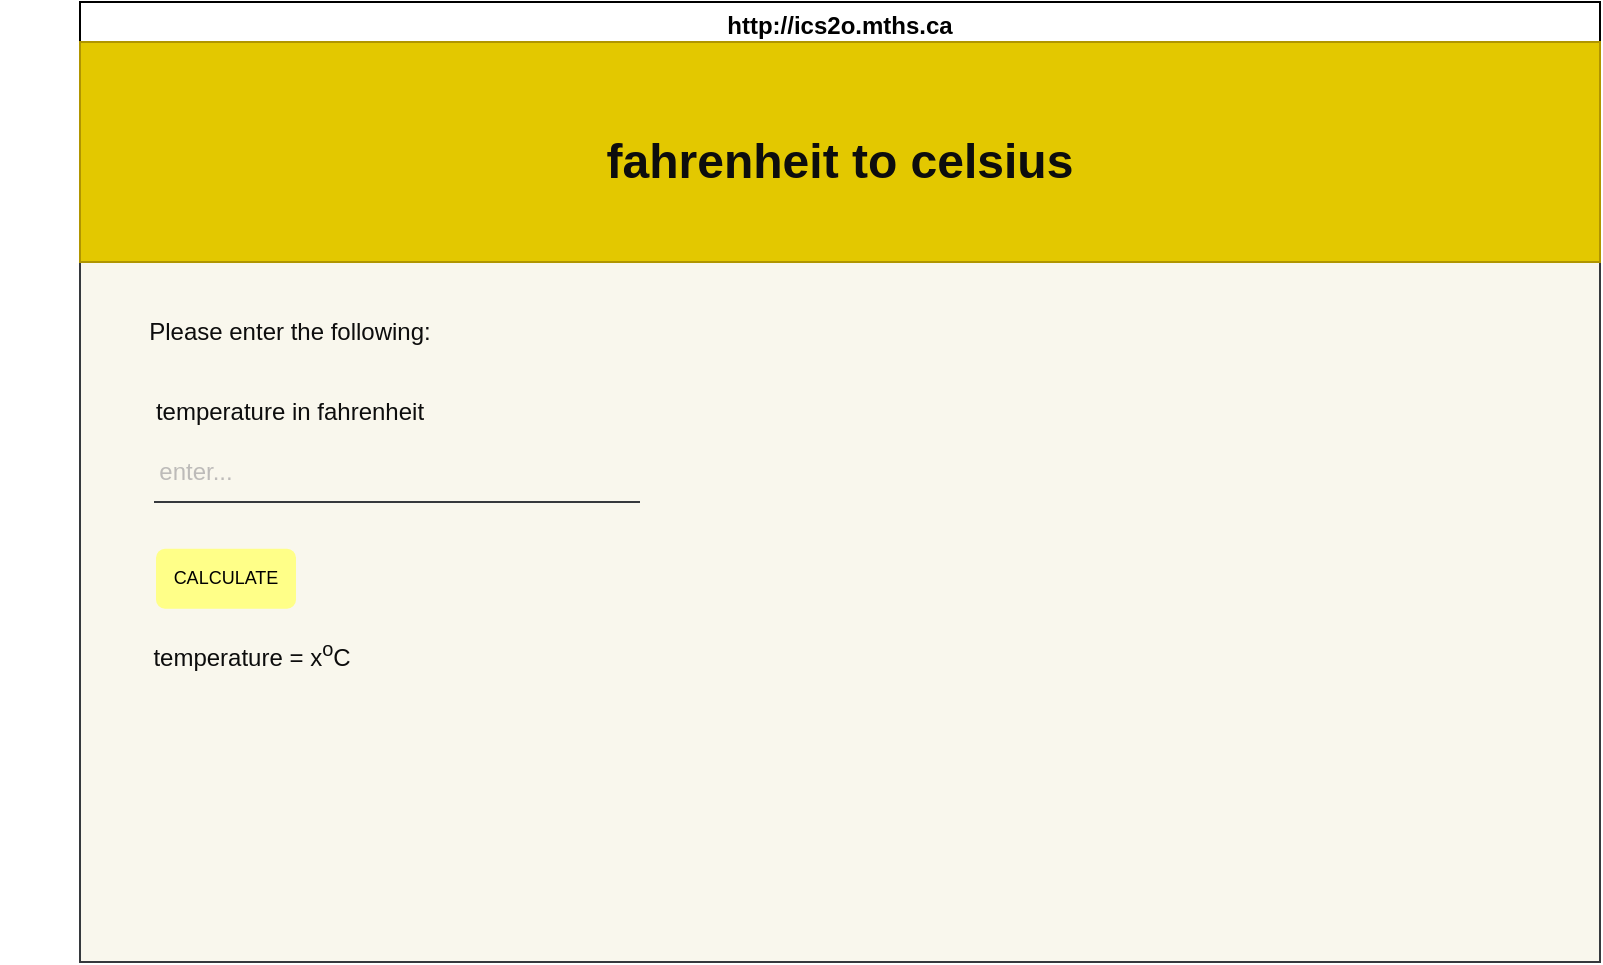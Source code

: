 <mxfile>
    <diagram id="HIP3nbAZw_EuaXWnEj3U" name="Page-1">
        <mxGraphModel dx="767" dy="258" grid="1" gridSize="10" guides="1" tooltips="1" connect="1" arrows="1" fold="1" page="1" pageScale="1" pageWidth="850" pageHeight="1100" math="0" shadow="0">
            <root>
                <mxCell id="0"/>
                <mxCell id="1" parent="0"/>
                <mxCell id="42" value="http://ics2o.mths.ca" style="swimlane;whiteSpace=wrap;html=1;" vertex="1" parent="1">
                    <mxGeometry x="50" y="50" width="760" height="480" as="geometry"/>
                </mxCell>
                <mxCell id="43" value="" style="rounded=0;whiteSpace=wrap;html=1;fillColor=#f9f7ed;strokeColor=#36393d;fontSize=9;" vertex="1" parent="42">
                    <mxGeometry y="130" width="760" height="350" as="geometry"/>
                </mxCell>
                <mxCell id="44" value="Please enter the following:" style="text;html=1;strokeColor=none;fillColor=none;align=center;verticalAlign=middle;whiteSpace=wrap;rounded=0;fontColor=#0D0D0D;" vertex="1" parent="42">
                    <mxGeometry x="30" y="150" width="150" height="30" as="geometry"/>
                </mxCell>
                <mxCell id="45" value="temperature in fahrenheit" style="text;html=1;strokeColor=none;fillColor=none;align=center;verticalAlign=middle;whiteSpace=wrap;rounded=0;fontColor=#0D0D0D;" vertex="1" parent="42">
                    <mxGeometry x="19" y="190" width="172" height="30" as="geometry"/>
                </mxCell>
                <mxCell id="46" value="" style="endArrow=none;html=1;fontColor=#0D0D0D;jumpSize=5;fillColor=#eeeeee;strokeColor=#36393d;" edge="1" parent="42">
                    <mxGeometry width="50" height="50" relative="1" as="geometry">
                        <mxPoint x="37" y="250" as="sourcePoint"/>
                        <mxPoint x="280" y="250" as="targetPoint"/>
                    </mxGeometry>
                </mxCell>
                <mxCell id="47" value="enter..." style="text;html=1;strokeColor=none;fillColor=none;align=center;verticalAlign=middle;whiteSpace=wrap;rounded=0;fontColor=#BDBBB9;" vertex="1" parent="42">
                    <mxGeometry x="28" y="220" width="60" height="30" as="geometry"/>
                </mxCell>
                <mxCell id="48" value="" style="whiteSpace=wrap;html=1;fillColor=#e3c800;fontColor=#000000;strokeColor=#B09500;" vertex="1" parent="42">
                    <mxGeometry y="20" width="760" height="110" as="geometry"/>
                </mxCell>
                <mxCell id="49" value="&lt;font color=&quot;#000000&quot; style=&quot;font-size: 9px;&quot;&gt;CALCULATE&lt;/font&gt;" style="rounded=1;whiteSpace=wrap;html=1;fillColor=#ffff88;strokeColor=none;fontSize=9;" vertex="1" parent="42">
                    <mxGeometry x="38" y="273.38" width="70" height="30" as="geometry"/>
                </mxCell>
                <mxCell id="50" value="temperature = x&lt;sup&gt;o&lt;/sup&gt;C&lt;sup&gt;&lt;br&gt;&amp;nbsp;&amp;nbsp;&lt;/sup&gt;" style="text;html=1;strokeColor=none;fillColor=none;align=center;verticalAlign=middle;whiteSpace=wrap;rounded=0;fontColor=#0D0D0D;" vertex="1" parent="42">
                    <mxGeometry x="-40" y="320" width="252" height="30" as="geometry"/>
                </mxCell>
                <mxCell id="51" value="&lt;h1&gt;&lt;font color=&quot;#0d0d0d&quot;&gt;fahrenheit to celsius&lt;/font&gt;&lt;br&gt;&lt;/h1&gt;" style="text;html=1;strokeColor=none;fillColor=none;align=center;verticalAlign=middle;whiteSpace=wrap;rounded=0;" vertex="1" parent="1">
                    <mxGeometry x="210" y="70" width="440" height="120" as="geometry"/>
                </mxCell>
            </root>
        </mxGraphModel>
    </diagram>
</mxfile>